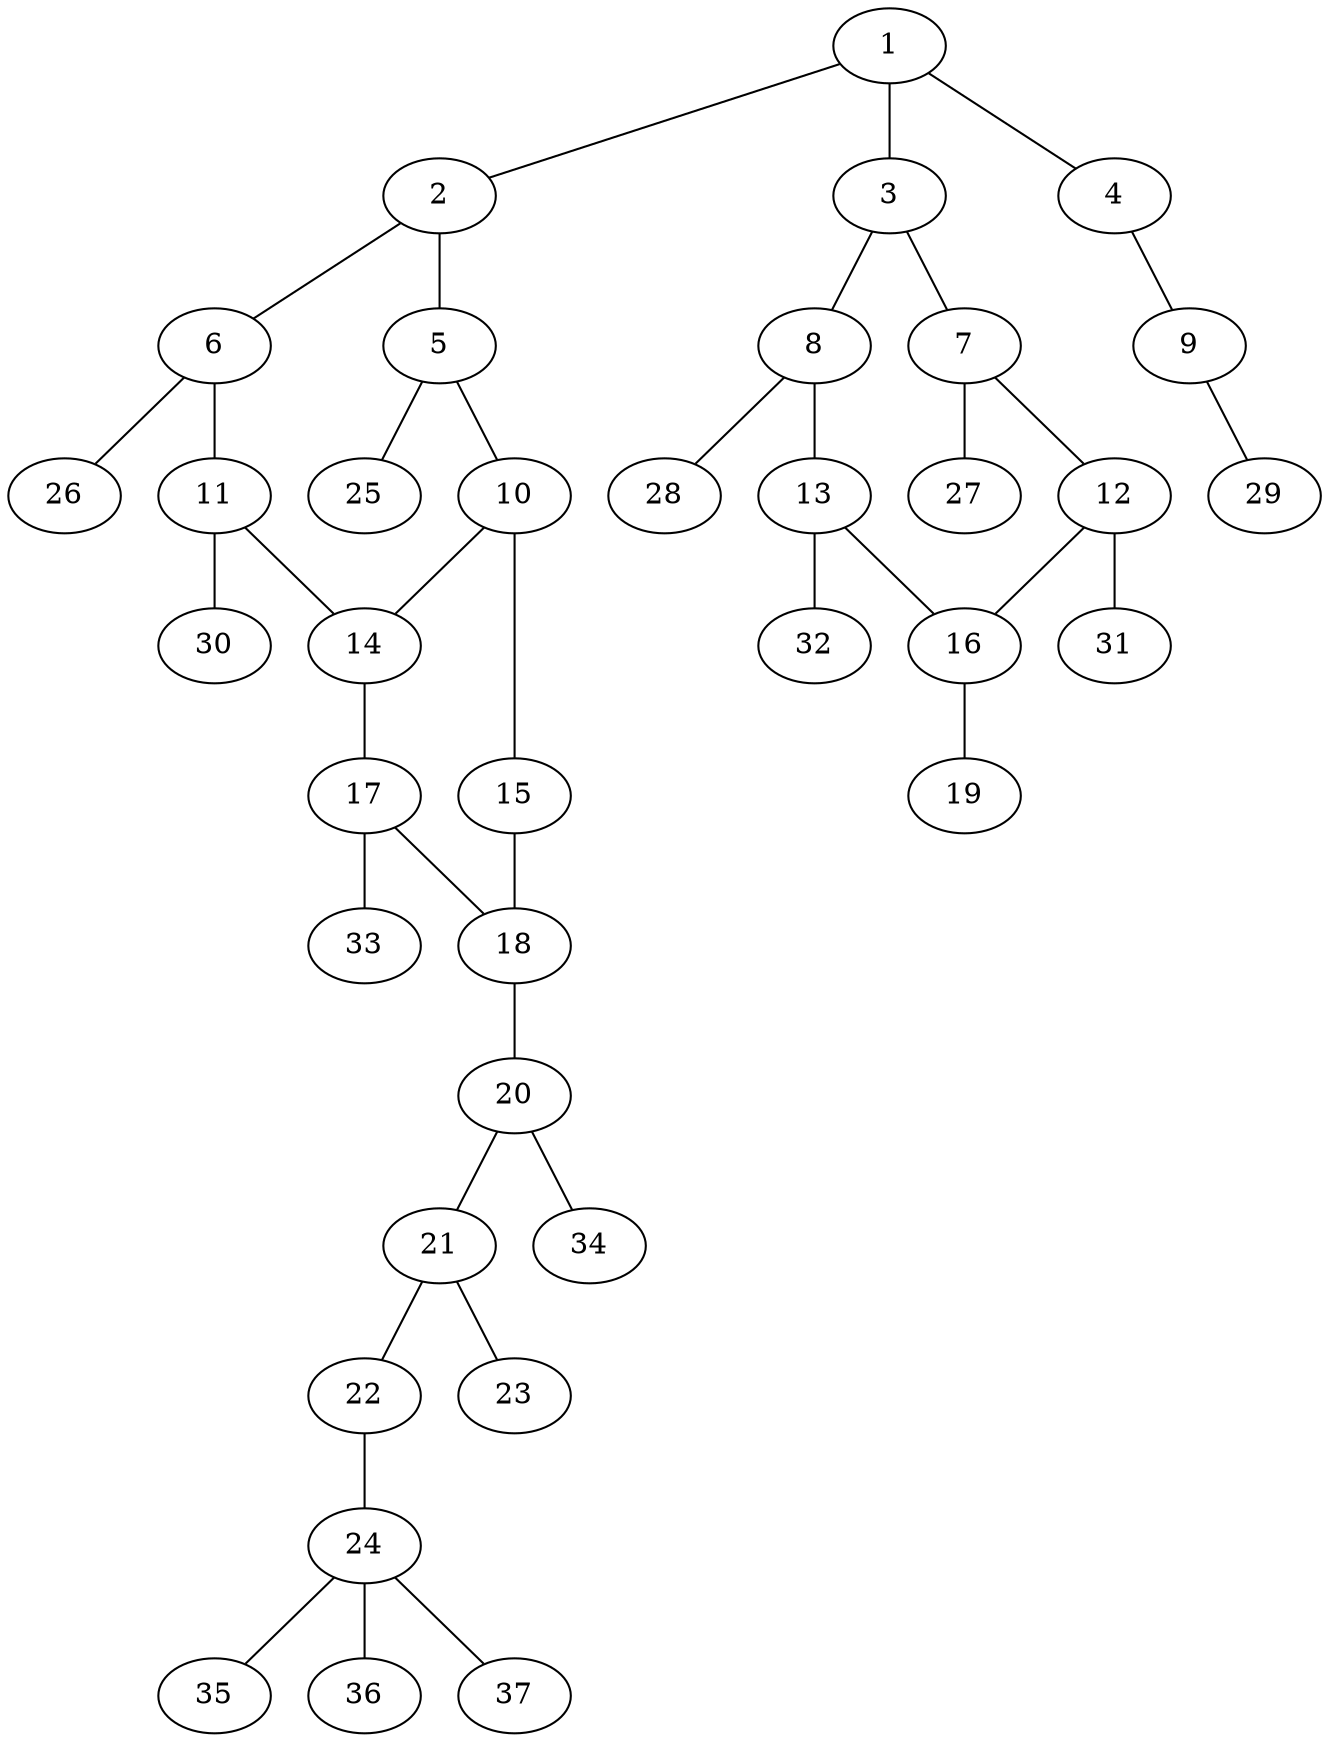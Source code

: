 graph molecule_467 {
	1	 [chem=C];
	2	 [chem=C];
	1 -- 2	 [valence=1];
	3	 [chem=C];
	1 -- 3	 [valence=1];
	4	 [chem=N];
	1 -- 4	 [valence=2];
	5	 [chem=C];
	2 -- 5	 [valence=2];
	6	 [chem=C];
	2 -- 6	 [valence=1];
	7	 [chem=C];
	3 -- 7	 [valence=2];
	8	 [chem=C];
	3 -- 8	 [valence=1];
	9	 [chem=O];
	4 -- 9	 [valence=1];
	10	 [chem=C];
	5 -- 10	 [valence=1];
	25	 [chem=H];
	5 -- 25	 [valence=1];
	11	 [chem=C];
	6 -- 11	 [valence=2];
	26	 [chem=H];
	6 -- 26	 [valence=1];
	12	 [chem=C];
	7 -- 12	 [valence=1];
	27	 [chem=H];
	7 -- 27	 [valence=1];
	13	 [chem=C];
	8 -- 13	 [valence=2];
	28	 [chem=H];
	8 -- 28	 [valence=1];
	29	 [chem=H];
	9 -- 29	 [valence=1];
	14	 [chem=C];
	10 -- 14	 [valence=2];
	15	 [chem=N];
	10 -- 15	 [valence=1];
	11 -- 14	 [valence=1];
	30	 [chem=H];
	11 -- 30	 [valence=1];
	16	 [chem=C];
	12 -- 16	 [valence=2];
	31	 [chem=H];
	12 -- 31	 [valence=1];
	13 -- 16	 [valence=1];
	32	 [chem=H];
	13 -- 32	 [valence=1];
	17	 [chem=N];
	14 -- 17	 [valence=1];
	18	 [chem=C];
	15 -- 18	 [valence=2];
	19	 [chem=F];
	16 -- 19	 [valence=1];
	17 -- 18	 [valence=1];
	33	 [chem=H];
	17 -- 33	 [valence=1];
	20	 [chem=N];
	18 -- 20	 [valence=1];
	21	 [chem=C];
	20 -- 21	 [valence=1];
	34	 [chem=H];
	20 -- 34	 [valence=1];
	22	 [chem=O];
	21 -- 22	 [valence=1];
	23	 [chem=O];
	21 -- 23	 [valence=2];
	24	 [chem=C];
	22 -- 24	 [valence=1];
	35	 [chem=H];
	24 -- 35	 [valence=1];
	36	 [chem=H];
	24 -- 36	 [valence=1];
	37	 [chem=H];
	24 -- 37	 [valence=1];
}
